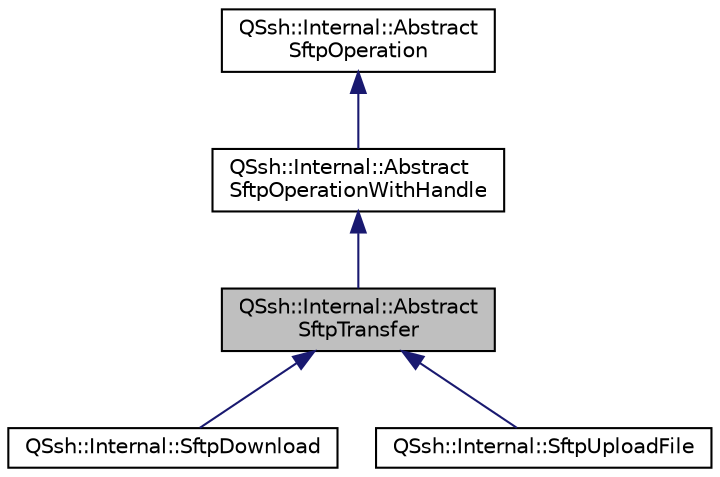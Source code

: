 digraph "QSsh::Internal::AbstractSftpTransfer"
{
  edge [fontname="Helvetica",fontsize="10",labelfontname="Helvetica",labelfontsize="10"];
  node [fontname="Helvetica",fontsize="10",shape=record];
  Node0 [label="QSsh::Internal::Abstract\lSftpTransfer",height=0.2,width=0.4,color="black", fillcolor="grey75", style="filled", fontcolor="black"];
  Node1 -> Node0 [dir="back",color="midnightblue",fontsize="10",style="solid"];
  Node1 [label="QSsh::Internal::Abstract\lSftpOperationWithHandle",height=0.2,width=0.4,color="black", fillcolor="white", style="filled",URL="$struct_q_ssh_1_1_internal_1_1_abstract_sftp_operation_with_handle.html"];
  Node2 -> Node1 [dir="back",color="midnightblue",fontsize="10",style="solid"];
  Node2 [label="QSsh::Internal::Abstract\lSftpOperation",height=0.2,width=0.4,color="black", fillcolor="white", style="filled",URL="$struct_q_ssh_1_1_internal_1_1_abstract_sftp_operation.html"];
  Node0 -> Node3 [dir="back",color="midnightblue",fontsize="10",style="solid"];
  Node3 [label="QSsh::Internal::SftpDownload",height=0.2,width=0.4,color="black", fillcolor="white", style="filled",URL="$struct_q_ssh_1_1_internal_1_1_sftp_download.html"];
  Node0 -> Node4 [dir="back",color="midnightblue",fontsize="10",style="solid"];
  Node4 [label="QSsh::Internal::SftpUploadFile",height=0.2,width=0.4,color="black", fillcolor="white", style="filled",URL="$struct_q_ssh_1_1_internal_1_1_sftp_upload_file.html"];
}
